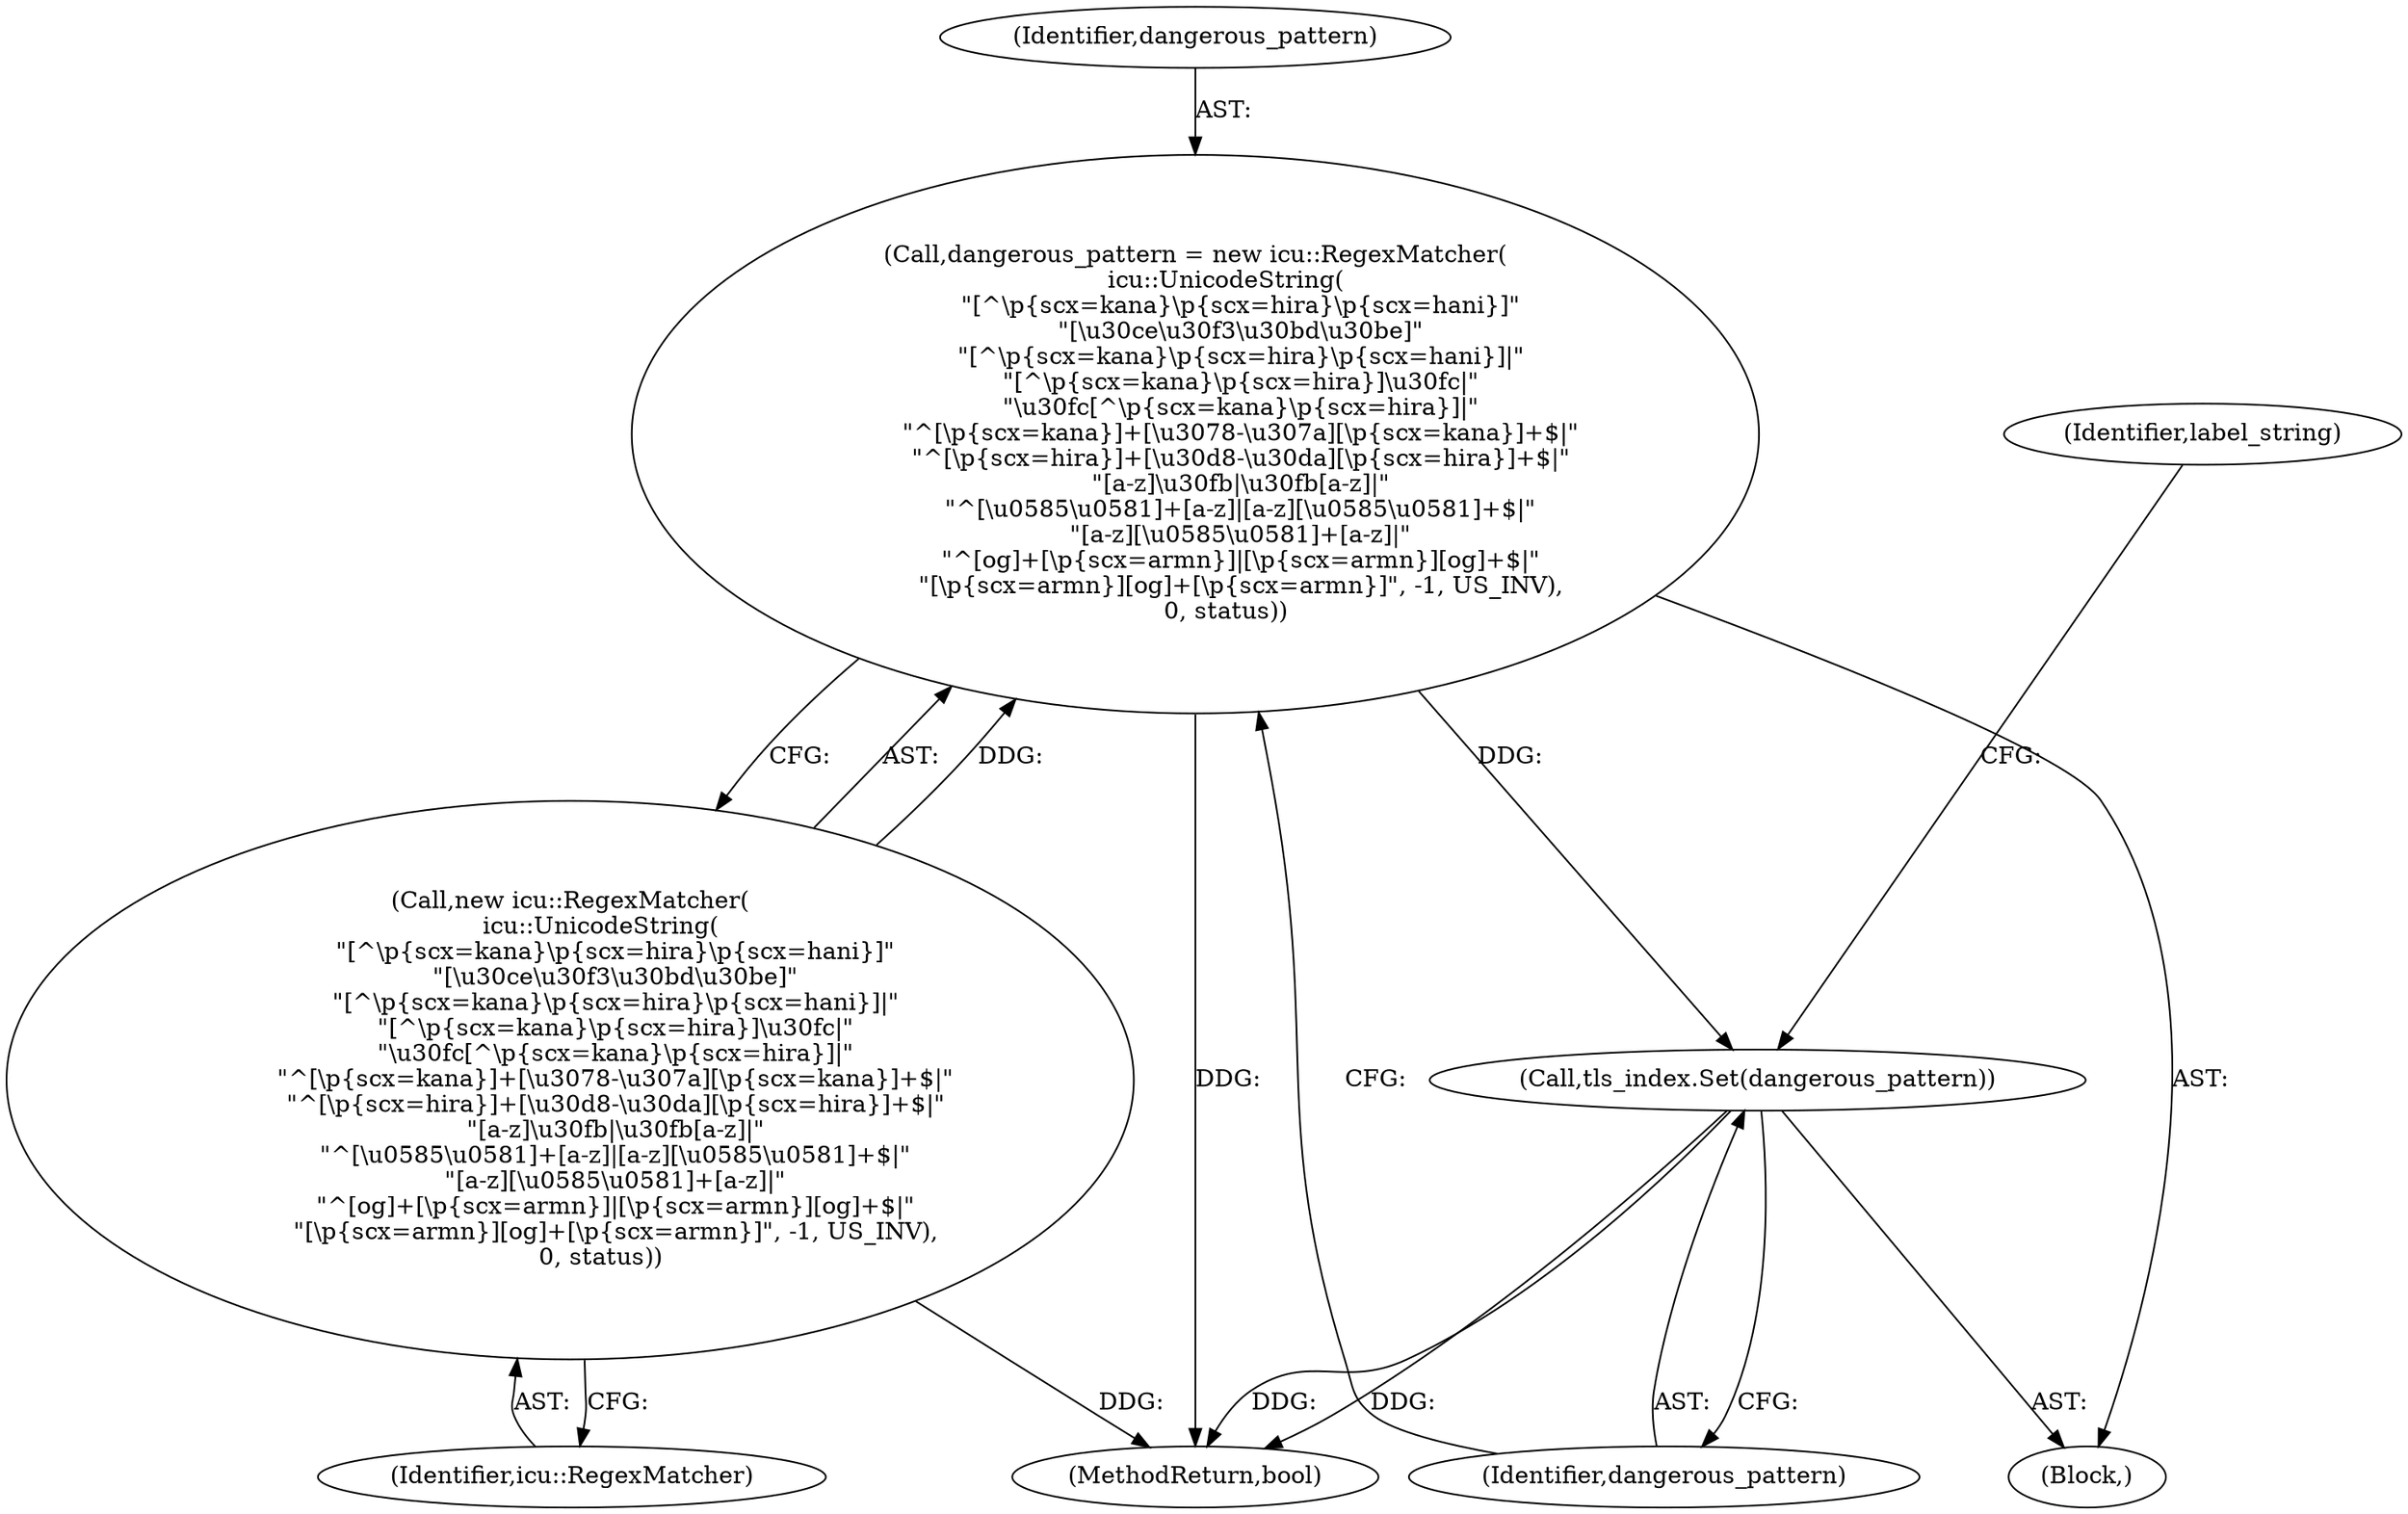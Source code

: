 digraph "0_Chrome_08cb718ba7c3961c1006176c9faba0a5841ec792@pointer" {
"1000173" [label="(Call,dangerous_pattern = new icu::RegexMatcher(\n        icu::UnicodeString(\n            \"[^\\p{scx=kana}\\p{scx=hira}\\p{scx=hani}]\"\n            \"[\\u30ce\\u30f3\\u30bd\\u30be]\"\n            \"[^\\p{scx=kana}\\p{scx=hira}\\p{scx=hani}]|\"\n            \"[^\\p{scx=kana}\\p{scx=hira}]\\u30fc|\"\n            \"\\u30fc[^\\p{scx=kana}\\p{scx=hira}]|\"\n            \"^[\\p{scx=kana}]+[\\u3078-\\u307a][\\p{scx=kana}]+$|\"\n            \"^[\\p{scx=hira}]+[\\u30d8-\\u30da][\\p{scx=hira}]+$|\"\n            \"[a-z]\\u30fb|\\u30fb[a-z]|\"\n            \"^[\\u0585\\u0581]+[a-z]|[a-z][\\u0585\\u0581]+$|\"\n            \"[a-z][\\u0585\\u0581]+[a-z]|\"\n            \"^[og]+[\\p{scx=armn}]|[\\p{scx=armn}][og]+$|\"\n            \"[\\p{scx=armn}][og]+[\\p{scx=armn}]\", -1, US_INV),\n        0, status))"];
"1000175" [label="(Call,new icu::RegexMatcher(\n        icu::UnicodeString(\n            \"[^\\p{scx=kana}\\p{scx=hira}\\p{scx=hani}]\"\n            \"[\\u30ce\\u30f3\\u30bd\\u30be]\"\n            \"[^\\p{scx=kana}\\p{scx=hira}\\p{scx=hani}]|\"\n            \"[^\\p{scx=kana}\\p{scx=hira}]\\u30fc|\"\n            \"\\u30fc[^\\p{scx=kana}\\p{scx=hira}]|\"\n            \"^[\\p{scx=kana}]+[\\u3078-\\u307a][\\p{scx=kana}]+$|\"\n            \"^[\\p{scx=hira}]+[\\u30d8-\\u30da][\\p{scx=hira}]+$|\"\n            \"[a-z]\\u30fb|\\u30fb[a-z]|\"\n            \"^[\\u0585\\u0581]+[a-z]|[a-z][\\u0585\\u0581]+$|\"\n            \"[a-z][\\u0585\\u0581]+[a-z]|\"\n            \"^[og]+[\\p{scx=armn}]|[\\p{scx=armn}][og]+$|\"\n            \"[\\p{scx=armn}][og]+[\\p{scx=armn}]\", -1, US_INV),\n        0, status))"];
"1000177" [label="(Call,tls_index.Set(dangerous_pattern))"];
"1000173" [label="(Call,dangerous_pattern = new icu::RegexMatcher(\n        icu::UnicodeString(\n            \"[^\\p{scx=kana}\\p{scx=hira}\\p{scx=hani}]\"\n            \"[\\u30ce\\u30f3\\u30bd\\u30be]\"\n            \"[^\\p{scx=kana}\\p{scx=hira}\\p{scx=hani}]|\"\n            \"[^\\p{scx=kana}\\p{scx=hira}]\\u30fc|\"\n            \"\\u30fc[^\\p{scx=kana}\\p{scx=hira}]|\"\n            \"^[\\p{scx=kana}]+[\\u3078-\\u307a][\\p{scx=kana}]+$|\"\n            \"^[\\p{scx=hira}]+[\\u30d8-\\u30da][\\p{scx=hira}]+$|\"\n            \"[a-z]\\u30fb|\\u30fb[a-z]|\"\n            \"^[\\u0585\\u0581]+[a-z]|[a-z][\\u0585\\u0581]+$|\"\n            \"[a-z][\\u0585\\u0581]+[a-z]|\"\n            \"^[og]+[\\p{scx=armn}]|[\\p{scx=armn}][og]+$|\"\n            \"[\\p{scx=armn}][og]+[\\p{scx=armn}]\", -1, US_INV),\n        0, status))"];
"1000178" [label="(Identifier,dangerous_pattern)"];
"1000177" [label="(Call,tls_index.Set(dangerous_pattern))"];
"1000172" [label="(Block,)"];
"1000174" [label="(Identifier,dangerous_pattern)"];
"1000175" [label="(Call,new icu::RegexMatcher(\n        icu::UnicodeString(\n            \"[^\\p{scx=kana}\\p{scx=hira}\\p{scx=hani}]\"\n            \"[\\u30ce\\u30f3\\u30bd\\u30be]\"\n            \"[^\\p{scx=kana}\\p{scx=hira}\\p{scx=hani}]|\"\n            \"[^\\p{scx=kana}\\p{scx=hira}]\\u30fc|\"\n            \"\\u30fc[^\\p{scx=kana}\\p{scx=hira}]|\"\n            \"^[\\p{scx=kana}]+[\\u3078-\\u307a][\\p{scx=kana}]+$|\"\n            \"^[\\p{scx=hira}]+[\\u30d8-\\u30da][\\p{scx=hira}]+$|\"\n            \"[a-z]\\u30fb|\\u30fb[a-z]|\"\n            \"^[\\u0585\\u0581]+[a-z]|[a-z][\\u0585\\u0581]+$|\"\n            \"[a-z][\\u0585\\u0581]+[a-z]|\"\n            \"^[og]+[\\p{scx=armn}]|[\\p{scx=armn}][og]+$|\"\n            \"[\\p{scx=armn}][og]+[\\p{scx=armn}]\", -1, US_INV),\n        0, status))"];
"1000176" [label="(Identifier,icu::RegexMatcher)"];
"1000180" [label="(Identifier,label_string)"];
"1000184" [label="(MethodReturn,bool)"];
"1000173" -> "1000172"  [label="AST: "];
"1000173" -> "1000175"  [label="CFG: "];
"1000174" -> "1000173"  [label="AST: "];
"1000175" -> "1000173"  [label="AST: "];
"1000178" -> "1000173"  [label="CFG: "];
"1000173" -> "1000184"  [label="DDG: "];
"1000175" -> "1000173"  [label="DDG: "];
"1000173" -> "1000177"  [label="DDG: "];
"1000175" -> "1000176"  [label="CFG: "];
"1000176" -> "1000175"  [label="AST: "];
"1000175" -> "1000184"  [label="DDG: "];
"1000177" -> "1000172"  [label="AST: "];
"1000177" -> "1000178"  [label="CFG: "];
"1000178" -> "1000177"  [label="AST: "];
"1000180" -> "1000177"  [label="CFG: "];
"1000177" -> "1000184"  [label="DDG: "];
"1000177" -> "1000184"  [label="DDG: "];
}
